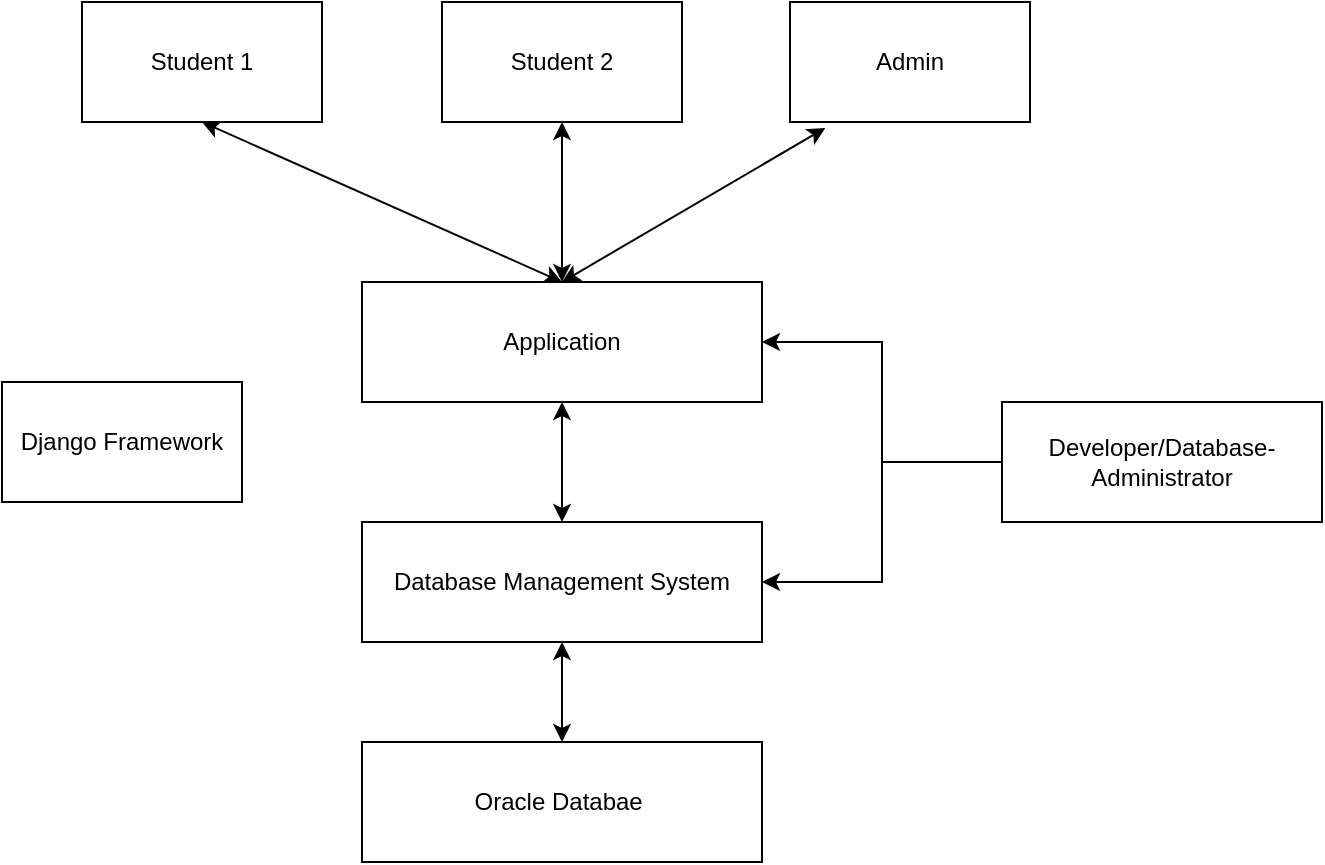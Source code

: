 <mxfile version="20.1.3" type="device"><diagram id="YZkGIPJySw4iLaWMiHhl" name="Page-1"><mxGraphModel dx="1038" dy="579" grid="1" gridSize="10" guides="1" tooltips="1" connect="1" arrows="1" fold="1" page="1" pageScale="1" pageWidth="827" pageHeight="1169" math="0" shadow="0"><root><mxCell id="0"/><mxCell id="1" parent="0"/><mxCell id="XmMHnOlISrRQRiedtanV-1" value="Student 1" style="rounded=0;whiteSpace=wrap;html=1;" vertex="1" parent="1"><mxGeometry x="60" y="60" width="120" height="60" as="geometry"/></mxCell><mxCell id="XmMHnOlISrRQRiedtanV-3" value="Student 2" style="rounded=0;whiteSpace=wrap;html=1;" vertex="1" parent="1"><mxGeometry x="240" y="60" width="120" height="60" as="geometry"/></mxCell><mxCell id="XmMHnOlISrRQRiedtanV-4" value="Admin" style="rounded=0;whiteSpace=wrap;html=1;" vertex="1" parent="1"><mxGeometry x="414" y="60" width="120" height="60" as="geometry"/></mxCell><mxCell id="XmMHnOlISrRQRiedtanV-5" value="Application" style="rounded=0;whiteSpace=wrap;html=1;" vertex="1" parent="1"><mxGeometry x="200" y="200" width="200" height="60" as="geometry"/></mxCell><mxCell id="XmMHnOlISrRQRiedtanV-6" value="" style="endArrow=classic;startArrow=classic;html=1;rounded=0;entryX=0.147;entryY=1.05;entryDx=0;entryDy=0;entryPerimeter=0;" edge="1" parent="1" target="XmMHnOlISrRQRiedtanV-4"><mxGeometry width="50" height="50" relative="1" as="geometry"><mxPoint x="300" y="200" as="sourcePoint"/><mxPoint x="350" y="150" as="targetPoint"/></mxGeometry></mxCell><mxCell id="XmMHnOlISrRQRiedtanV-7" value="" style="endArrow=classic;startArrow=classic;html=1;rounded=0;entryX=0.5;entryY=1;entryDx=0;entryDy=0;" edge="1" parent="1" target="XmMHnOlISrRQRiedtanV-3"><mxGeometry width="50" height="50" relative="1" as="geometry"><mxPoint x="300" y="200" as="sourcePoint"/><mxPoint x="350" y="150" as="targetPoint"/></mxGeometry></mxCell><mxCell id="XmMHnOlISrRQRiedtanV-8" value="" style="endArrow=classic;startArrow=classic;html=1;rounded=0;entryX=0.5;entryY=0;entryDx=0;entryDy=0;exitX=0.5;exitY=1;exitDx=0;exitDy=0;" edge="1" parent="1" source="XmMHnOlISrRQRiedtanV-1" target="XmMHnOlISrRQRiedtanV-5"><mxGeometry width="50" height="50" relative="1" as="geometry"><mxPoint x="390" y="320" as="sourcePoint"/><mxPoint x="440" y="270" as="targetPoint"/></mxGeometry></mxCell><mxCell id="XmMHnOlISrRQRiedtanV-10" style="edgeStyle=orthogonalEdgeStyle;rounded=0;orthogonalLoop=1;jettySize=auto;html=1;entryX=1;entryY=0.5;entryDx=0;entryDy=0;" edge="1" parent="1" source="XmMHnOlISrRQRiedtanV-9" target="XmMHnOlISrRQRiedtanV-5"><mxGeometry relative="1" as="geometry"/></mxCell><mxCell id="XmMHnOlISrRQRiedtanV-15" style="edgeStyle=orthogonalEdgeStyle;rounded=0;orthogonalLoop=1;jettySize=auto;html=1;entryX=1;entryY=0.5;entryDx=0;entryDy=0;" edge="1" parent="1" source="XmMHnOlISrRQRiedtanV-9" target="XmMHnOlISrRQRiedtanV-11"><mxGeometry relative="1" as="geometry"/></mxCell><mxCell id="XmMHnOlISrRQRiedtanV-9" value="Developer/Database-Administrator" style="rounded=0;whiteSpace=wrap;html=1;" vertex="1" parent="1"><mxGeometry x="520" y="260" width="160" height="60" as="geometry"/></mxCell><mxCell id="XmMHnOlISrRQRiedtanV-11" value="Database Management System" style="rounded=0;whiteSpace=wrap;html=1;" vertex="1" parent="1"><mxGeometry x="200" y="320" width="200" height="60" as="geometry"/></mxCell><mxCell id="XmMHnOlISrRQRiedtanV-13" value="" style="endArrow=classic;startArrow=classic;html=1;rounded=0;entryX=0.5;entryY=1;entryDx=0;entryDy=0;" edge="1" parent="1" target="XmMHnOlISrRQRiedtanV-5"><mxGeometry width="50" height="50" relative="1" as="geometry"><mxPoint x="300" y="320" as="sourcePoint"/><mxPoint x="350" y="270" as="targetPoint"/></mxGeometry></mxCell><mxCell id="XmMHnOlISrRQRiedtanV-16" value="Django Framework" style="rounded=0;whiteSpace=wrap;html=1;" vertex="1" parent="1"><mxGeometry x="20" y="250" width="120" height="60" as="geometry"/></mxCell><mxCell id="XmMHnOlISrRQRiedtanV-17" value="Oracle Databae&amp;nbsp;" style="rounded=0;whiteSpace=wrap;html=1;" vertex="1" parent="1"><mxGeometry x="200" y="430" width="200" height="60" as="geometry"/></mxCell><mxCell id="XmMHnOlISrRQRiedtanV-18" value="" style="endArrow=classic;startArrow=classic;html=1;rounded=0;entryX=0.5;entryY=1;entryDx=0;entryDy=0;" edge="1" parent="1" target="XmMHnOlISrRQRiedtanV-11"><mxGeometry width="50" height="50" relative="1" as="geometry"><mxPoint x="300" y="430" as="sourcePoint"/><mxPoint x="350" y="380" as="targetPoint"/></mxGeometry></mxCell></root></mxGraphModel></diagram></mxfile>